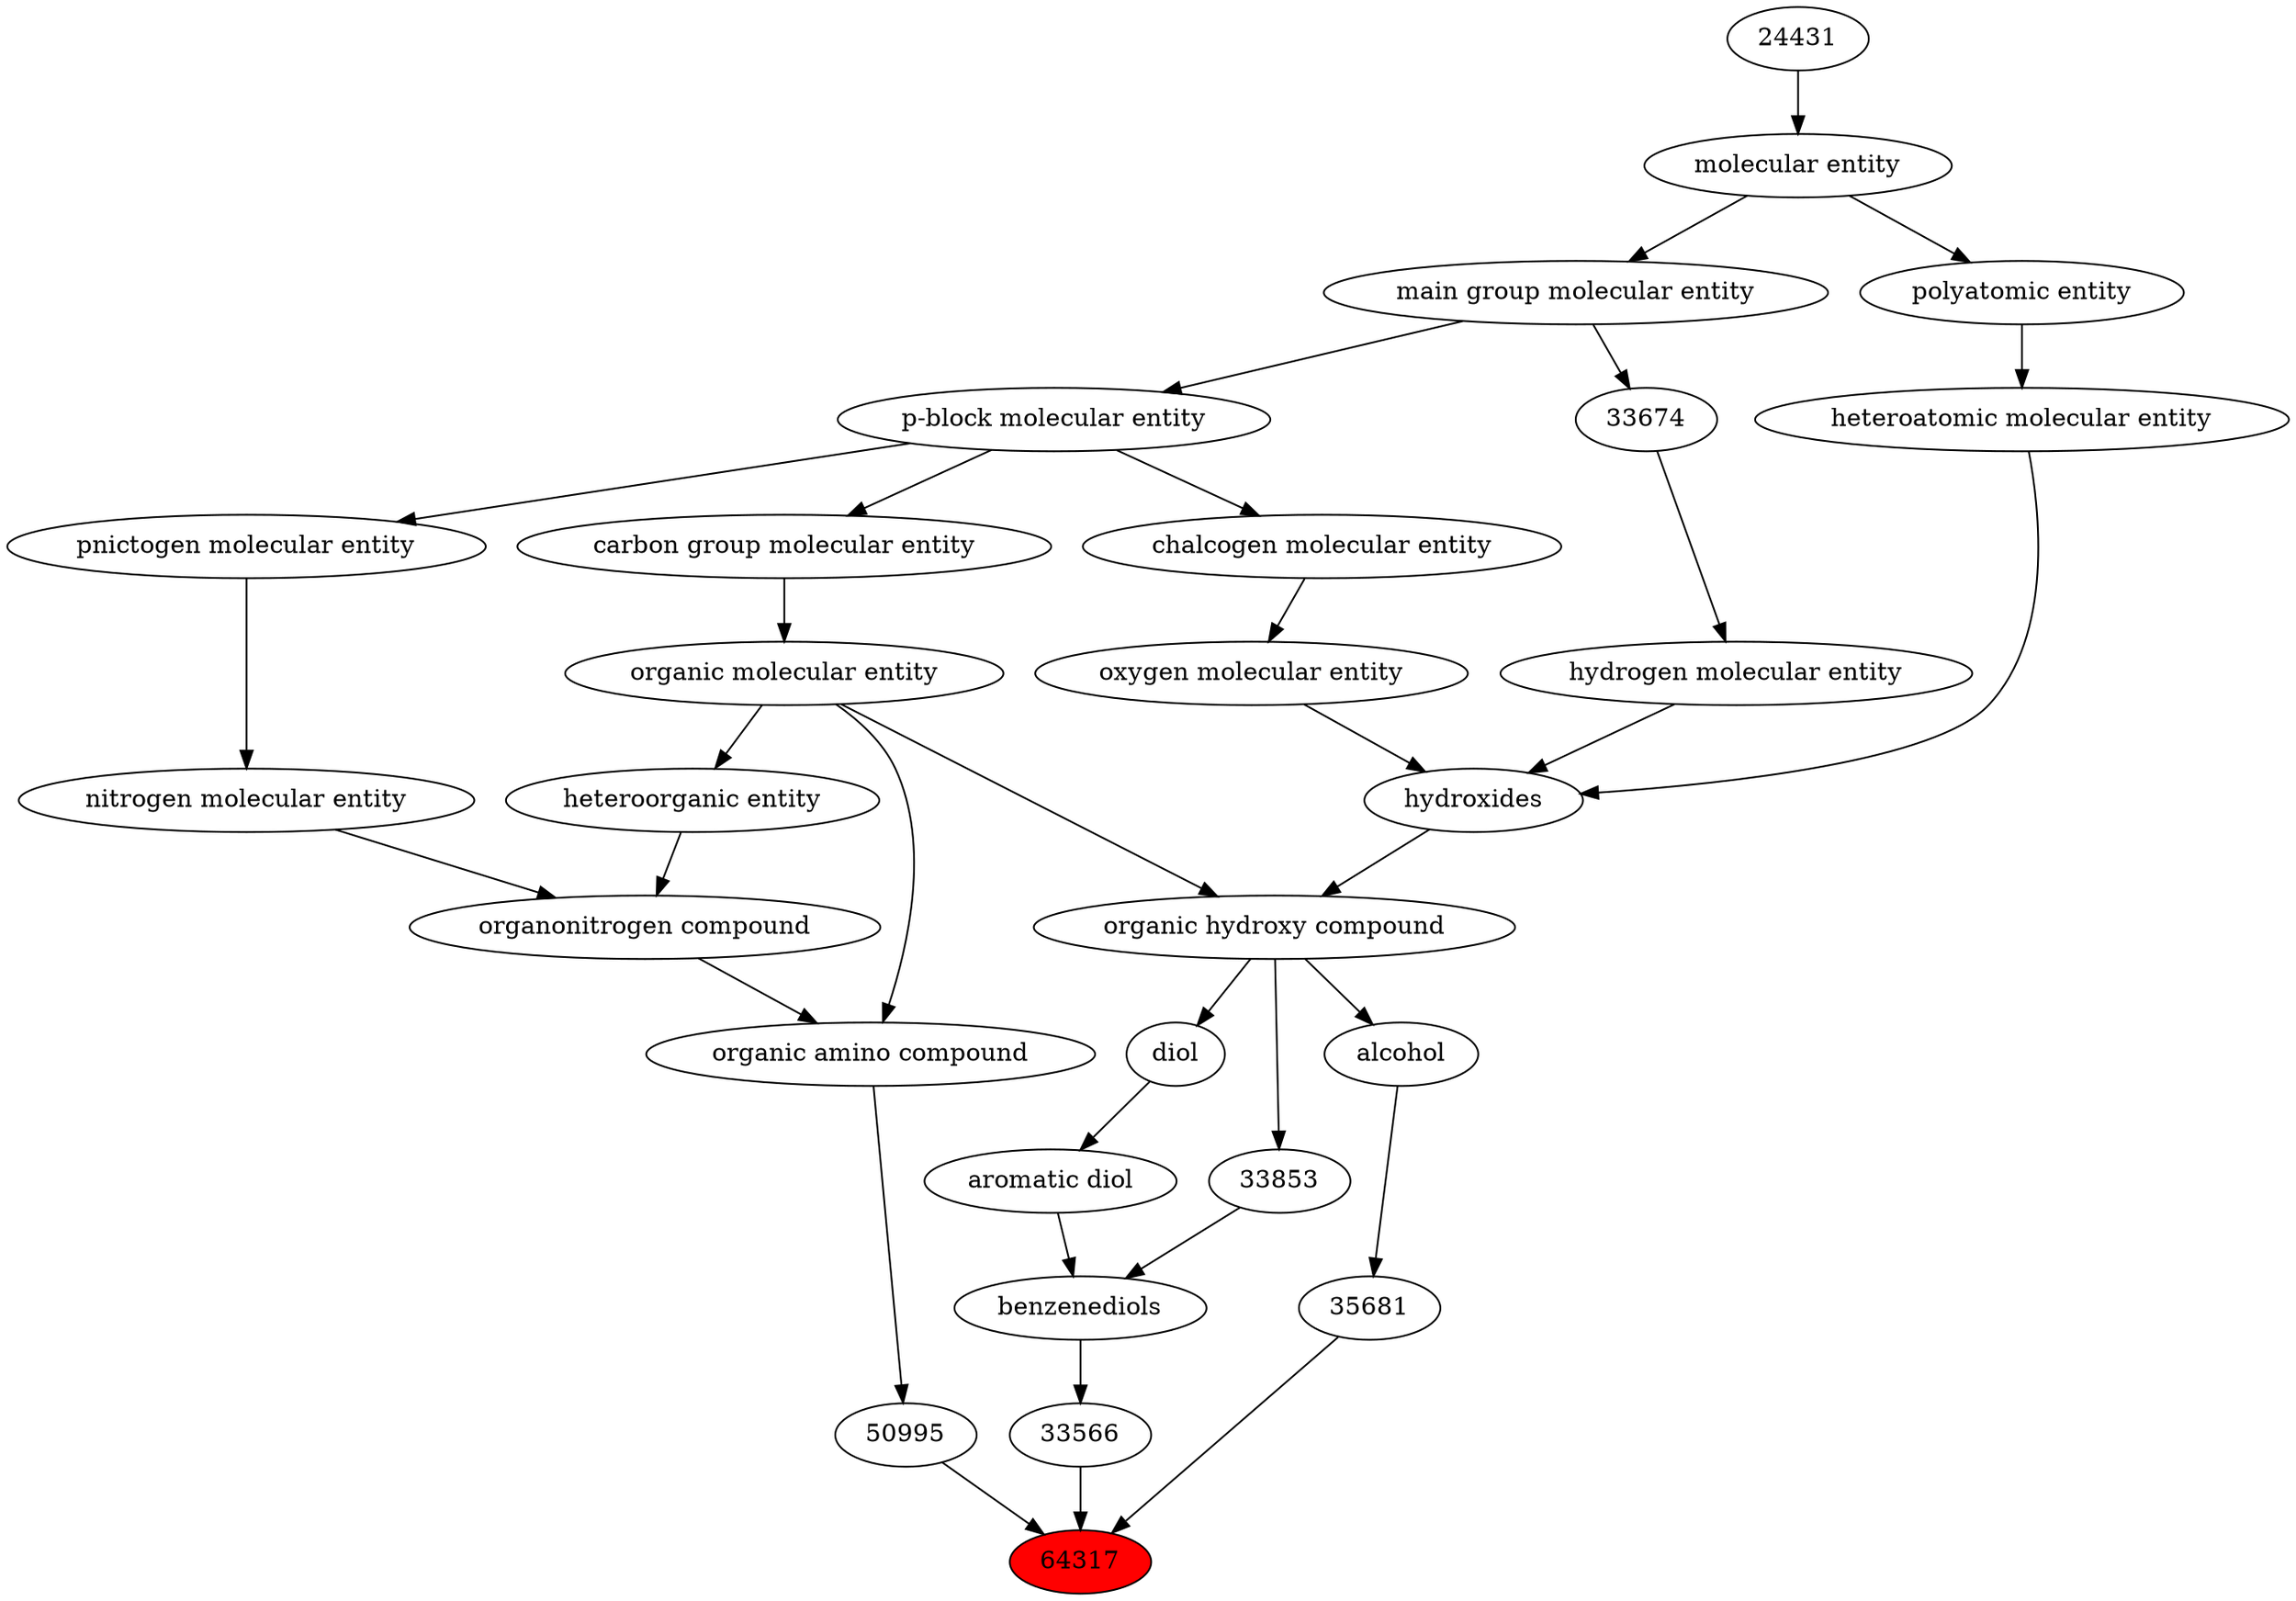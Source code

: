 digraph tree{ 
64317 [label="64317" fillcolor=red style=filled]
33566 -> 64317
50995 -> 64317
35681 -> 64317
33566 [label="33566"]
33570 -> 33566
50995 [label="50995"]
50047 -> 50995
35681 [label="35681"]
30879 -> 35681
33570 [label="benzenediols"]
33853 -> 33570
22625 -> 33570
50047 [label="organic amino compound"]
50860 -> 50047
35352 -> 50047
30879 [label="alcohol"]
33822 -> 30879
33853 [label="33853"]
33822 -> 33853
22625 [label="aromatic diol"]
23824 -> 22625
50860 [label="organic molecular entity"]
33582 -> 50860
35352 [label="organonitrogen compound"]
51143 -> 35352
33285 -> 35352
33822 [label="organic hydroxy compound"]
24651 -> 33822
50860 -> 33822
23824 [label="diol"]
33822 -> 23824
33582 [label="carbon group molecular entity"]
33675 -> 33582
51143 [label="nitrogen molecular entity"]
33302 -> 51143
33285 [label="heteroorganic entity"]
50860 -> 33285
24651 [label="hydroxides"]
25806 -> 24651
33608 -> 24651
37577 -> 24651
33675 [label="p-block molecular entity"]
33579 -> 33675
33302 [label="pnictogen molecular entity"]
33675 -> 33302
25806 [label="oxygen molecular entity"]
33304 -> 25806
33608 [label="hydrogen molecular entity"]
33674 -> 33608
37577 [label="heteroatomic molecular entity"]
36357 -> 37577
33579 [label="main group molecular entity"]
23367 -> 33579
33304 [label="chalcogen molecular entity"]
33675 -> 33304
33674 [label="33674"]
33579 -> 33674
36357 [label="polyatomic entity"]
23367 -> 36357
23367 [label="molecular entity"]
24431 -> 23367
24431 [label="24431"]
}